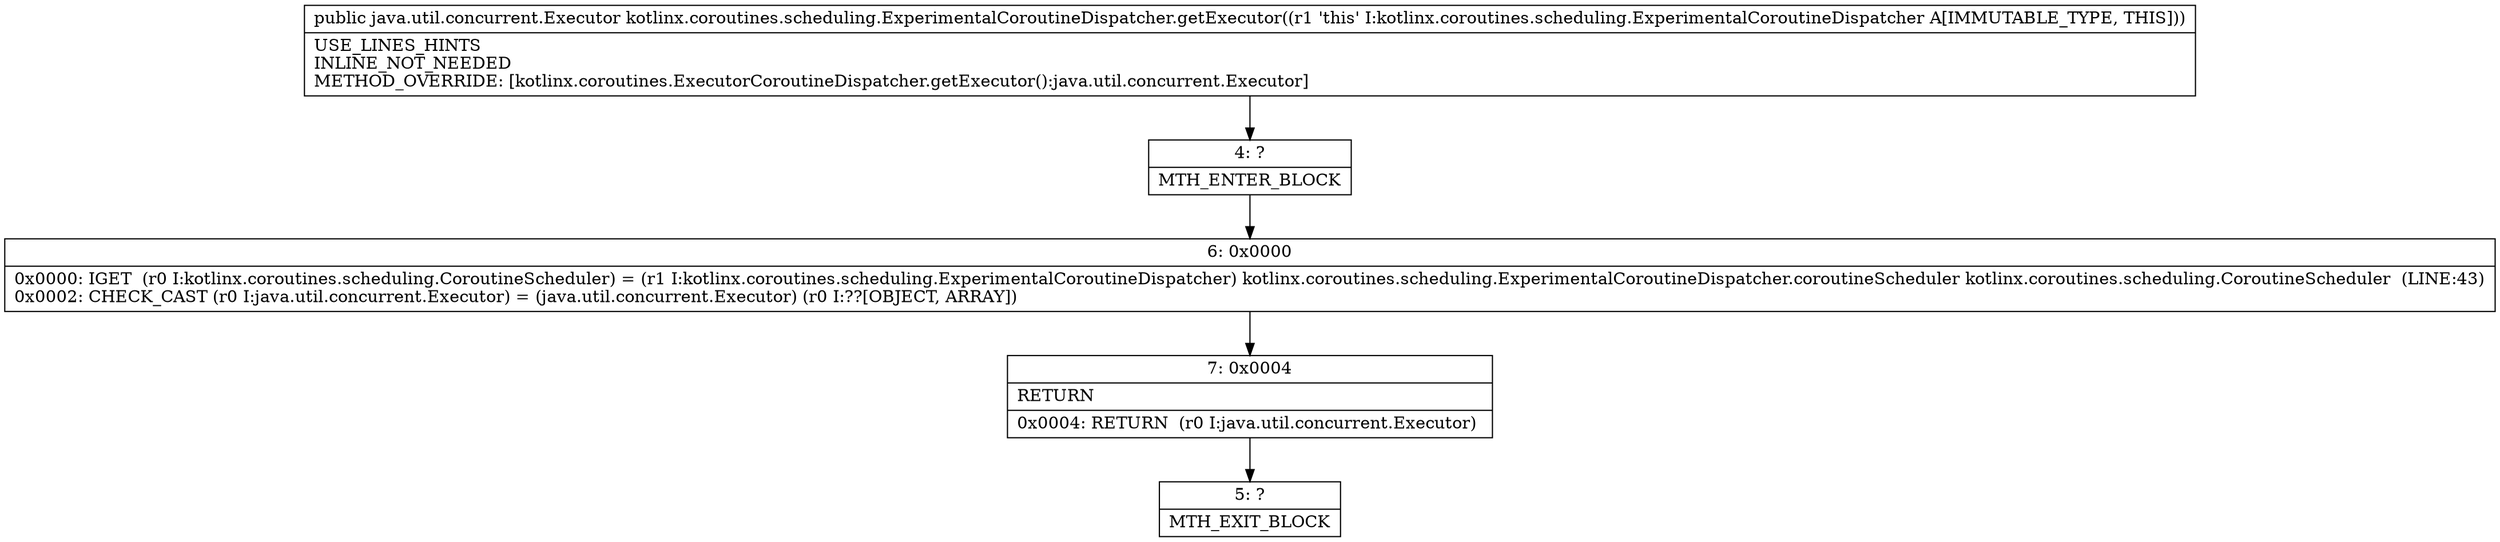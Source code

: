 digraph "CFG forkotlinx.coroutines.scheduling.ExperimentalCoroutineDispatcher.getExecutor()Ljava\/util\/concurrent\/Executor;" {
Node_4 [shape=record,label="{4\:\ ?|MTH_ENTER_BLOCK\l}"];
Node_6 [shape=record,label="{6\:\ 0x0000|0x0000: IGET  (r0 I:kotlinx.coroutines.scheduling.CoroutineScheduler) = (r1 I:kotlinx.coroutines.scheduling.ExperimentalCoroutineDispatcher) kotlinx.coroutines.scheduling.ExperimentalCoroutineDispatcher.coroutineScheduler kotlinx.coroutines.scheduling.CoroutineScheduler  (LINE:43)\l0x0002: CHECK_CAST (r0 I:java.util.concurrent.Executor) = (java.util.concurrent.Executor) (r0 I:??[OBJECT, ARRAY]) \l}"];
Node_7 [shape=record,label="{7\:\ 0x0004|RETURN\l|0x0004: RETURN  (r0 I:java.util.concurrent.Executor) \l}"];
Node_5 [shape=record,label="{5\:\ ?|MTH_EXIT_BLOCK\l}"];
MethodNode[shape=record,label="{public java.util.concurrent.Executor kotlinx.coroutines.scheduling.ExperimentalCoroutineDispatcher.getExecutor((r1 'this' I:kotlinx.coroutines.scheduling.ExperimentalCoroutineDispatcher A[IMMUTABLE_TYPE, THIS]))  | USE_LINES_HINTS\lINLINE_NOT_NEEDED\lMETHOD_OVERRIDE: [kotlinx.coroutines.ExecutorCoroutineDispatcher.getExecutor():java.util.concurrent.Executor]\l}"];
MethodNode -> Node_4;Node_4 -> Node_6;
Node_6 -> Node_7;
Node_7 -> Node_5;
}

